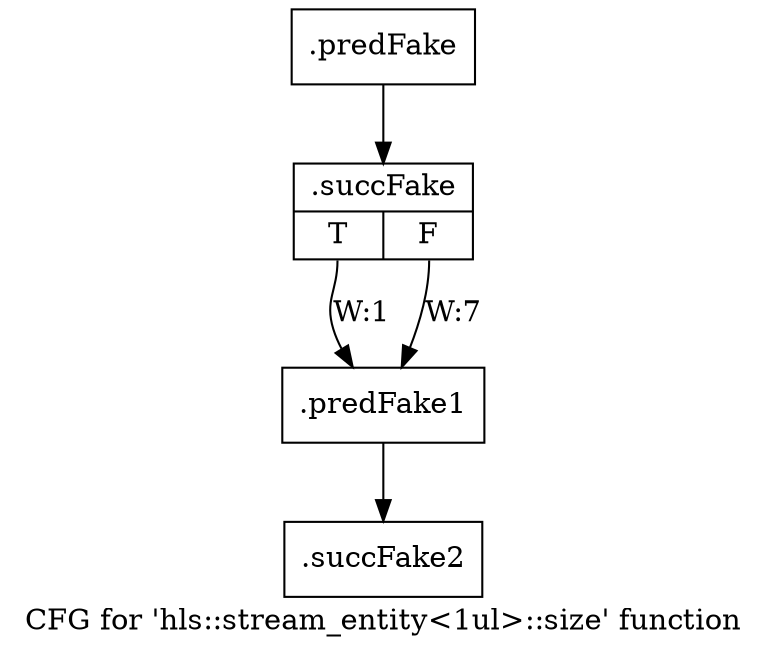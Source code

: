 digraph "CFG for 'hls::stream_entity\<1ul\>::size' function" {
	label="CFG for 'hls::stream_entity\<1ul\>::size' function";

	Node0x5232300 [shape=record,filename="",linenumber="",label="{.predFake}"];
	Node0x5232300 -> Node0x52d8360[ callList="" memoryops="" filename="/home/akhilkushe/Xilinx/Vitis_HLS/2021.2/include/hls_stream_thread_unsafe.h" execusionnum="6"];
	Node0x52d8360 [shape=record,filename="/home/akhilkushe/Xilinx/Vitis_HLS/2021.2/include/hls_stream_thread_unsafe.h",linenumber="184",label="{.succFake|{<s0>T|<s1>F}}"];
	Node0x52d8360:s0 -> Node0x5232b40[label="W:1" callList="" memoryops="" filename="/home/akhilkushe/Xilinx/Vitis_HLS/2021.2/include/hls_stream_thread_unsafe.h" execusionnum="0"];
	Node0x52d8360:s1 -> Node0x5232b40[label="W:7" callList="" memoryops="" filename="/home/akhilkushe/Xilinx/Vitis_HLS/2021.2/include/hls_stream_thread_unsafe.h" execusionnum="6"];
	Node0x5232b40 [shape=record,filename="/home/akhilkushe/Xilinx/Vitis_HLS/2021.2/include/hls_stream_thread_unsafe.h",linenumber="191",label="{.predFake1}"];
	Node0x5232b40 -> Node0x52d8650[ callList="" memoryops="" filename="/home/akhilkushe/Xilinx/Vitis_HLS/2021.2/include/hls_stream_thread_unsafe.h" execusionnum="6"];
	Node0x52d8650 [shape=record,filename="/home/akhilkushe/Xilinx/Vitis_HLS/2021.2/include/hls_stream_thread_unsafe.h",linenumber="191",label="{.succFake2}"];
}
